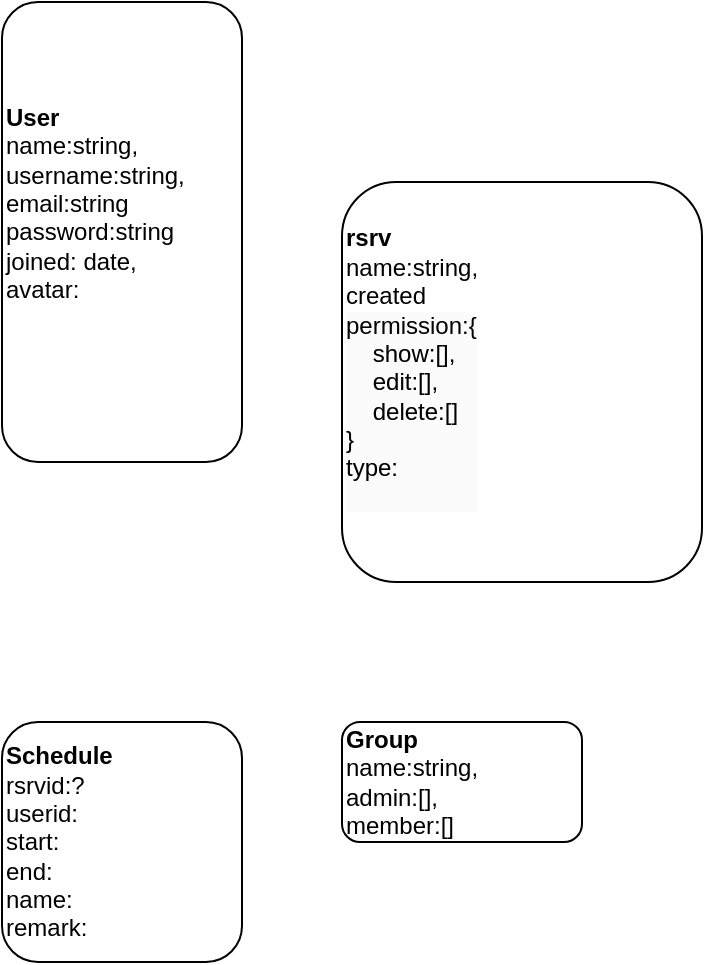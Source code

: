 <mxfile version="25.0.3">
  <diagram name="Page-1" id="Qm6gs3prU-dX3e5Cbw7b">
    <mxGraphModel dx="292" dy="526" grid="1" gridSize="10" guides="1" tooltips="1" connect="1" arrows="1" fold="1" page="1" pageScale="1" pageWidth="850" pageHeight="1100" math="0" shadow="0">
      <root>
        <mxCell id="0" />
        <mxCell id="1" parent="0" />
        <mxCell id="6VDEs-PdBko-V9u_IRLs-13" value="&lt;b&gt;rsrv&lt;/b&gt;&lt;div&gt;name:string,&lt;/div&gt;&lt;div&gt;created&lt;br&gt;&lt;span style=&quot;color: rgb(0, 0, 0); font-family: Helvetica; font-size: 12px; font-style: normal; font-variant-ligatures: normal; font-variant-caps: normal; font-weight: 400; letter-spacing: normal; orphans: 2; text-align: left; text-indent: 0px; text-transform: none; widows: 2; word-spacing: 0px; -webkit-text-stroke-width: 0px; white-space: normal; background-color: rgb(251, 251, 251); text-decoration-thickness: initial; text-decoration-style: initial; text-decoration-color: initial; display: inline !important; float: none;&quot;&gt;permission:{&lt;/span&gt;&lt;div style=&quot;forced-color-adjust: none; text-shadow: transparent 0px 0px 0px, rgba(0, 0, 0, 0.16) 0px 0px 0px !important; color: rgb(0, 0, 0); font-family: Helvetica; font-size: 12px; font-style: normal; font-variant-ligatures: normal; font-variant-caps: normal; font-weight: 400; letter-spacing: normal; orphans: 2; text-align: left; text-indent: 0px; text-transform: none; widows: 2; word-spacing: 0px; -webkit-text-stroke-width: 0px; white-space: normal; background-color: rgb(251, 251, 251); text-decoration-thickness: initial; text-decoration-style: initial; text-decoration-color: initial;&quot;&gt;&lt;span style=&quot;forced-color-adjust: none; text-shadow: transparent 0px 0px 0px, rgba(0, 0, 0, 0.16) 0px 0px 0px !important; white-space: pre;&quot;&gt;&lt;span style=&quot;white-space: pre;&quot;&gt;&amp;nbsp;&amp;nbsp;&amp;nbsp;&amp;nbsp;&lt;/span&gt;&lt;/span&gt;show:[],&lt;/div&gt;&lt;div style=&quot;forced-color-adjust: none; text-shadow: transparent 0px 0px 0px, rgba(0, 0, 0, 0.16) 0px 0px 0px !important; color: rgb(0, 0, 0); font-family: Helvetica; font-size: 12px; font-style: normal; font-variant-ligatures: normal; font-variant-caps: normal; font-weight: 400; letter-spacing: normal; orphans: 2; text-align: left; text-indent: 0px; text-transform: none; widows: 2; word-spacing: 0px; -webkit-text-stroke-width: 0px; white-space: normal; background-color: rgb(251, 251, 251); text-decoration-thickness: initial; text-decoration-style: initial; text-decoration-color: initial;&quot;&gt;&lt;span style=&quot;forced-color-adjust: none; text-shadow: transparent 0px 0px 0px, rgba(0, 0, 0, 0.16) 0px 0px 0px !important; white-space: pre;&quot;&gt;&lt;span style=&quot;white-space: pre;&quot;&gt;&amp;nbsp;&amp;nbsp;&amp;nbsp;&amp;nbsp;&lt;/span&gt;&lt;/span&gt;edit:[],&lt;/div&gt;&lt;div style=&quot;forced-color-adjust: none; text-shadow: transparent 0px 0px 0px, rgba(0, 0, 0, 0.16) 0px 0px 0px !important; color: rgb(0, 0, 0); font-family: Helvetica; font-size: 12px; font-style: normal; font-variant-ligatures: normal; font-variant-caps: normal; font-weight: 400; letter-spacing: normal; orphans: 2; text-align: left; text-indent: 0px; text-transform: none; widows: 2; word-spacing: 0px; -webkit-text-stroke-width: 0px; white-space: normal; background-color: rgb(251, 251, 251); text-decoration-thickness: initial; text-decoration-style: initial; text-decoration-color: initial;&quot;&gt;&lt;span style=&quot;forced-color-adjust: none; text-shadow: transparent 0px 0px 0px, rgba(0, 0, 0, 0.16) 0px 0px 0px !important; white-space: pre;&quot;&gt;&lt;span style=&quot;white-space: pre;&quot;&gt;&amp;nbsp;&amp;nbsp;&amp;nbsp;&amp;nbsp;&lt;/span&gt;&lt;/span&gt;delete:[]&lt;br style=&quot;forced-color-adjust: none; text-shadow: transparent 0px 0px 0px, rgba(0, 0, 0, 0.16) 0px 0px 0px !important;&quot;&gt;&lt;div style=&quot;forced-color-adjust: none; text-shadow: transparent 0px 0px 0px, rgba(0, 0, 0, 0.16) 0px 0px 0px !important;&quot;&gt;}&lt;/div&gt;&lt;div style=&quot;forced-color-adjust: none; text-shadow: transparent 0px 0px 0px, rgba(0, 0, 0, 0.16) 0px 0px 0px !important;&quot;&gt;type:&amp;nbsp;&lt;/div&gt;&lt;div style=&quot;forced-color-adjust: none; text-shadow: transparent 0px 0px 0px, rgba(0, 0, 0, 0.16) 0px 0px 0px !important;&quot;&gt;&lt;br&gt;&lt;/div&gt;&lt;/div&gt;&lt;div&gt;&lt;br&gt;&lt;/div&gt;&lt;/div&gt;" style="rounded=1;whiteSpace=wrap;html=1;align=left;" vertex="1" parent="1">
          <mxGeometry x="410" y="280" width="180" height="200" as="geometry" />
        </mxCell>
        <mxCell id="6VDEs-PdBko-V9u_IRLs-14" value="&lt;b&gt;Group&lt;/b&gt;&lt;div&gt;name:string,&lt;/div&gt;&lt;div&gt;&lt;span style=&quot;background-color: initial;&quot;&gt;admin:[],&lt;/span&gt;&lt;/div&gt;&lt;div&gt;member:[]&lt;/div&gt;" style="rounded=1;whiteSpace=wrap;html=1;align=left;" vertex="1" parent="1">
          <mxGeometry x="410" y="550" width="120" height="60" as="geometry" />
        </mxCell>
        <mxCell id="6VDEs-PdBko-V9u_IRLs-15" value="&lt;b&gt;User&lt;/b&gt;&lt;div&gt;name:string,&lt;/div&gt;&lt;div&gt;username:string,&lt;/div&gt;&lt;div&gt;email:string&lt;/div&gt;&lt;div&gt;password:string&lt;/div&gt;&lt;div&gt;joined: date,&lt;/div&gt;&lt;div&gt;avatar:&amp;nbsp;&lt;/div&gt;&lt;div&gt;&lt;br&gt;&lt;div&gt;&lt;br&gt;&lt;/div&gt;&lt;/div&gt;" style="rounded=1;whiteSpace=wrap;html=1;align=left;" vertex="1" parent="1">
          <mxGeometry x="240" y="190" width="120" height="230" as="geometry" />
        </mxCell>
        <mxCell id="6VDEs-PdBko-V9u_IRLs-16" value="&lt;b&gt;Schedule&lt;/b&gt;&lt;div&gt;rsrvid:?&lt;/div&gt;&lt;div&gt;userid:&lt;/div&gt;&lt;div&gt;start:&lt;/div&gt;&lt;div&gt;end:&lt;/div&gt;&lt;div&gt;name:&amp;nbsp;&lt;/div&gt;&lt;div&gt;remark:&lt;/div&gt;" style="rounded=1;whiteSpace=wrap;html=1;align=left;" vertex="1" parent="1">
          <mxGeometry x="240" y="550" width="120" height="120" as="geometry" />
        </mxCell>
      </root>
    </mxGraphModel>
  </diagram>
</mxfile>

